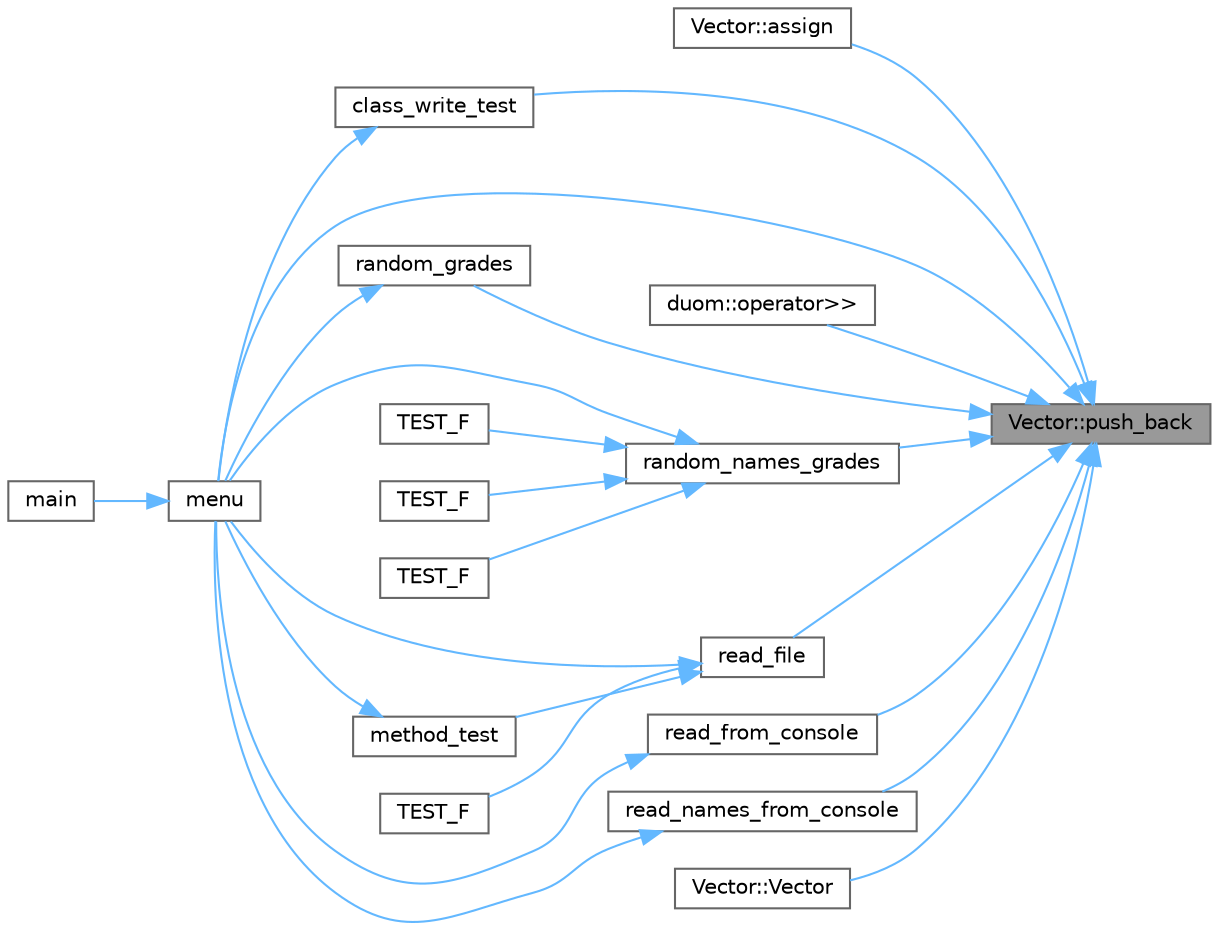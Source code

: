 digraph "Vector::push_back"
{
 // LATEX_PDF_SIZE
  bgcolor="transparent";
  edge [fontname=Helvetica,fontsize=10,labelfontname=Helvetica,labelfontsize=10];
  node [fontname=Helvetica,fontsize=10,shape=box,height=0.2,width=0.4];
  rankdir="RL";
  Node1 [id="Node000001",label="Vector::push_back",height=0.2,width=0.4,color="gray40", fillcolor="grey60", style="filled", fontcolor="black",tooltip=" "];
  Node1 -> Node2 [id="edge24_Node000001_Node000002",dir="back",color="steelblue1",style="solid",tooltip=" "];
  Node2 [id="Node000002",label="Vector::assign",height=0.2,width=0.4,color="grey40", fillcolor="white", style="filled",URL="$class_vector.html#adfcb62559bbb0d67e9353bcf18057661",tooltip=" "];
  Node1 -> Node3 [id="edge25_Node000001_Node000003",dir="back",color="steelblue1",style="solid",tooltip=" "];
  Node3 [id="Node000003",label="class_write_test",height=0.2,width=0.4,color="grey40", fillcolor="white", style="filled",URL="$program_8cpp.html#ad3d1c556f60a5c35885a0d8ba3dfa73d",tooltip=" "];
  Node3 -> Node4 [id="edge26_Node000003_Node000004",dir="back",color="steelblue1",style="solid",tooltip=" "];
  Node4 [id="Node000004",label="menu",height=0.2,width=0.4,color="grey40", fillcolor="white", style="filled",URL="$program_8cpp.html#a13c277eb1fb391d8d0dc38fd604350ad",tooltip=" "];
  Node4 -> Node5 [id="edge27_Node000004_Node000005",dir="back",color="steelblue1",style="solid",tooltip=" "];
  Node5 [id="Node000005",label="main",height=0.2,width=0.4,color="grey40", fillcolor="white", style="filled",URL="$main_8cpp.html#ae66f6b31b5ad750f1fe042a706a4e3d4",tooltip=" "];
  Node1 -> Node4 [id="edge28_Node000001_Node000004",dir="back",color="steelblue1",style="solid",tooltip=" "];
  Node1 -> Node6 [id="edge29_Node000001_Node000006",dir="back",color="steelblue1",style="solid",tooltip=" "];
  Node6 [id="Node000006",label="duom::operator\>\>",height=0.2,width=0.4,color="grey40", fillcolor="white", style="filled",URL="$classduom.html#a48dd013746fd9d814db6bf4a26af57a8",tooltip=" "];
  Node1 -> Node7 [id="edge30_Node000001_Node000007",dir="back",color="steelblue1",style="solid",tooltip=" "];
  Node7 [id="Node000007",label="random_grades",height=0.2,width=0.4,color="grey40", fillcolor="white", style="filled",URL="$program_8cpp.html#a94533809ee6878a109c8d242542bb0f1",tooltip=" "];
  Node7 -> Node4 [id="edge31_Node000007_Node000004",dir="back",color="steelblue1",style="solid",tooltip=" "];
  Node1 -> Node8 [id="edge32_Node000001_Node000008",dir="back",color="steelblue1",style="solid",tooltip=" "];
  Node8 [id="Node000008",label="random_names_grades",height=0.2,width=0.4,color="grey40", fillcolor="white", style="filled",URL="$program_8cpp.html#a6152e89a38004b2c221df83748db2ce6",tooltip=" "];
  Node8 -> Node4 [id="edge33_Node000008_Node000004",dir="back",color="steelblue1",style="solid",tooltip=" "];
  Node8 -> Node9 [id="edge34_Node000008_Node000009",dir="back",color="steelblue1",style="solid",tooltip=" "];
  Node9 [id="Node000009",label="TEST_F",height=0.2,width=0.4,color="grey40", fillcolor="white", style="filled",URL="$_studentai__tests_8cpp.html#abdaff41dff9c963f740c8301a35ede23",tooltip=" "];
  Node8 -> Node10 [id="edge35_Node000008_Node000010",dir="back",color="steelblue1",style="solid",tooltip=" "];
  Node10 [id="Node000010",label="TEST_F",height=0.2,width=0.4,color="grey40", fillcolor="white", style="filled",URL="$_studentai__tests_8cpp.html#ac6d8959aa27a5b962aebd8ffc97bfd8d",tooltip=" "];
  Node8 -> Node11 [id="edge36_Node000008_Node000011",dir="back",color="steelblue1",style="solid",tooltip=" "];
  Node11 [id="Node000011",label="TEST_F",height=0.2,width=0.4,color="grey40", fillcolor="white", style="filled",URL="$_studentai__tests_8cpp.html#a9684f03321088e54d74b25d71ca42a93",tooltip=" "];
  Node1 -> Node12 [id="edge37_Node000001_Node000012",dir="back",color="steelblue1",style="solid",tooltip=" "];
  Node12 [id="Node000012",label="read_file",height=0.2,width=0.4,color="grey40", fillcolor="white", style="filled",URL="$program_8cpp.html#aa0f6434077fe84d14f8c0e1376c74dfb",tooltip=" "];
  Node12 -> Node4 [id="edge38_Node000012_Node000004",dir="back",color="steelblue1",style="solid",tooltip=" "];
  Node12 -> Node13 [id="edge39_Node000012_Node000013",dir="back",color="steelblue1",style="solid",tooltip=" "];
  Node13 [id="Node000013",label="method_test",height=0.2,width=0.4,color="grey40", fillcolor="white", style="filled",URL="$program_8cpp.html#a77ddc877c4f6fd4a3856edc559264f16",tooltip=" "];
  Node13 -> Node4 [id="edge40_Node000013_Node000004",dir="back",color="steelblue1",style="solid",tooltip=" "];
  Node12 -> Node14 [id="edge41_Node000012_Node000014",dir="back",color="steelblue1",style="solid",tooltip=" "];
  Node14 [id="Node000014",label="TEST_F",height=0.2,width=0.4,color="grey40", fillcolor="white", style="filled",URL="$_studentai__tests_8cpp.html#a82f651d3eb07a74267db35ca8ca76d94",tooltip=" "];
  Node1 -> Node15 [id="edge42_Node000001_Node000015",dir="back",color="steelblue1",style="solid",tooltip=" "];
  Node15 [id="Node000015",label="read_from_console",height=0.2,width=0.4,color="grey40", fillcolor="white", style="filled",URL="$program_8cpp.html#a64c1fe3b0dafb6410c5aaa895af94190",tooltip=" "];
  Node15 -> Node4 [id="edge43_Node000015_Node000004",dir="back",color="steelblue1",style="solid",tooltip=" "];
  Node1 -> Node16 [id="edge44_Node000001_Node000016",dir="back",color="steelblue1",style="solid",tooltip=" "];
  Node16 [id="Node000016",label="read_names_from_console",height=0.2,width=0.4,color="grey40", fillcolor="white", style="filled",URL="$program_8cpp.html#acb5777bfbd5b71d837c8d315f91928bc",tooltip=" "];
  Node16 -> Node4 [id="edge45_Node000016_Node000004",dir="back",color="steelblue1",style="solid",tooltip=" "];
  Node1 -> Node17 [id="edge46_Node000001_Node000017",dir="back",color="steelblue1",style="solid",tooltip=" "];
  Node17 [id="Node000017",label="Vector::Vector",height=0.2,width=0.4,color="grey40", fillcolor="white", style="filled",URL="$class_vector.html#a2d8668ab0e1c739ea4ceaa29660a0d51",tooltip=" "];
}
